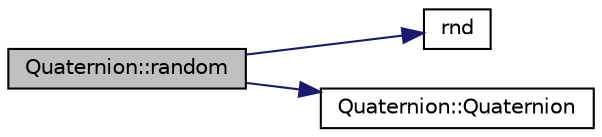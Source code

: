 digraph "Quaternion::random"
{
  edge [fontname="Helvetica",fontsize="10",labelfontname="Helvetica",labelfontsize="10"];
  node [fontname="Helvetica",fontsize="10",shape=record];
  rankdir="LR";
  Node1 [label="Quaternion::random",height=0.2,width=0.4,color="black", fillcolor="grey75", style="filled", fontcolor="black"];
  Node1 -> Node2 [color="midnightblue",fontsize="10",style="solid",fontname="Helvetica"];
  Node2 [label="rnd",height=0.2,width=0.4,color="black", fillcolor="white", style="filled",URL="$_basic_8h.html#a075d63a0b4e14b622d719c9f410032fc"];
  Node1 -> Node3 [color="midnightblue",fontsize="10",style="solid",fontname="Helvetica"];
  Node3 [label="Quaternion::Quaternion",height=0.2,width=0.4,color="black", fillcolor="white", style="filled",URL="$class_quaternion.html#abcc01358aada56ea5f0db4da18aaf77d"];
}
